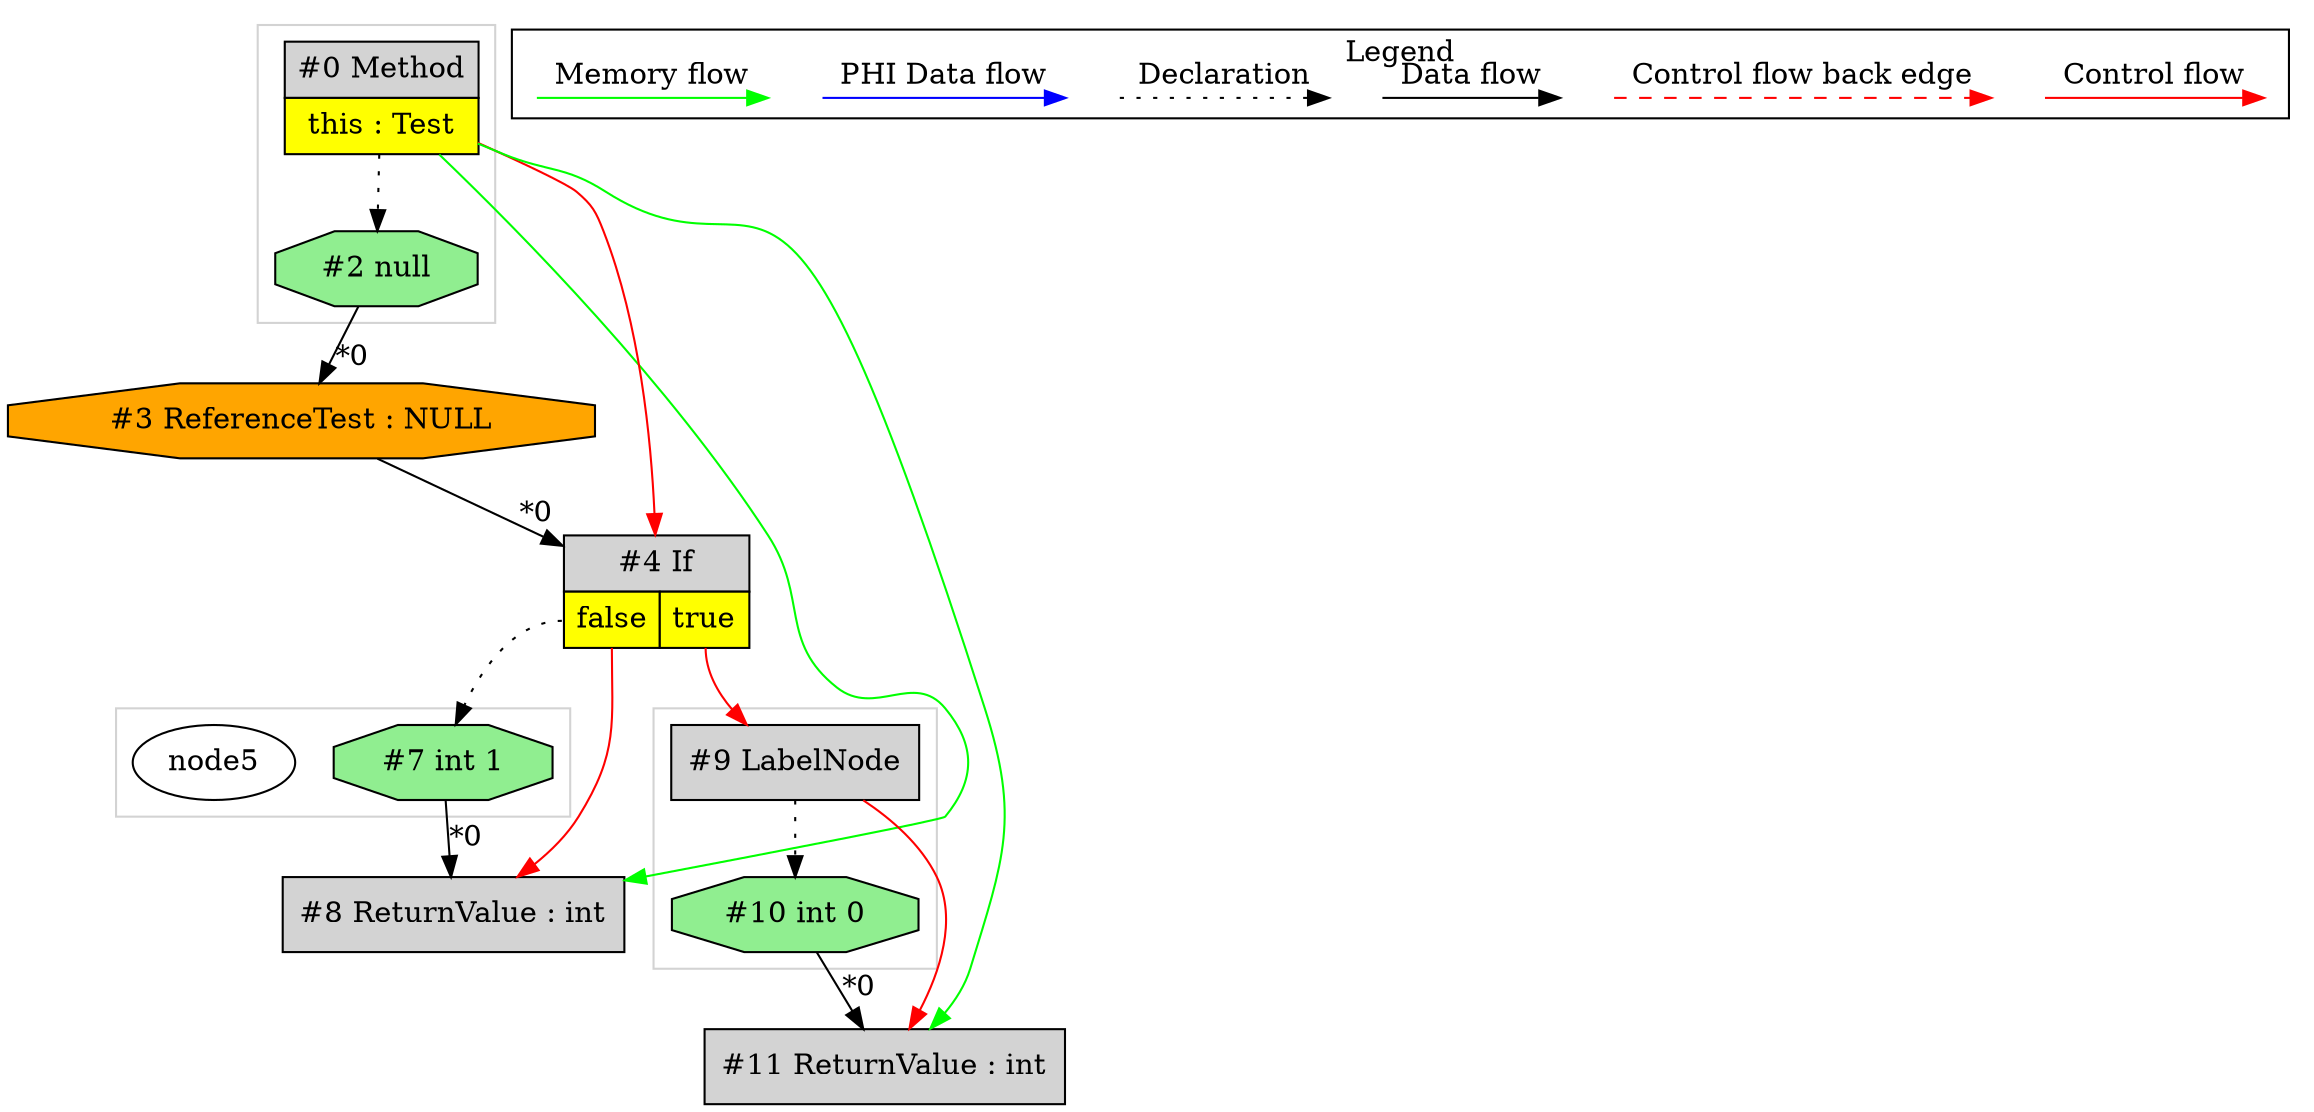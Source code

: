 digraph {
 ordering="in";
 node0[margin="0", label=<<table border="0" cellborder="1" cellspacing="0" cellpadding="5"><tr><td colspan="1">#0 Method</td></tr><tr><td port="prj1" bgcolor="yellow">this : Test</td></tr></table>>,shape=none, fillcolor=lightgrey, style=filled];
 node8[label="#8 ReturnValue : int",shape=box, fillcolor=lightgrey, style=filled];
 node7 -> node8[headlabel="*0", labeldistance=2];
 node4:prj5 -> node8[labeldistance=2, color=red, fontcolor=red];
 node0 -> node8[labeldistance=2, color=green, constraint=false];
 node4[margin="0", label=<<table border="0" cellborder="1" cellspacing="0" cellpadding="5"><tr><td colspan="2">#4 If</td></tr><tr><td port="prj5" bgcolor="yellow">false</td><td port="prj6" bgcolor="yellow">true</td></tr></table>>,shape=none, fillcolor=lightgrey, style=filled];
 node3 -> node4[headlabel="*0", labeldistance=2];
 node0 -> node4[labeldistance=2, color=red, fontcolor=red];
 node3[label="#3 ReferenceTest : NULL",shape=octagon, fillcolor=orange, style=filled];
 node2 -> node3[headlabel="*0", labeldistance=2];
 node2[label="#2 null",shape=octagon, fillcolor=lightgreen, style=filled];
 node0 -> node2[style=dotted];
 node9[label="#9 LabelNode",shape=box, fillcolor=lightgrey, style=filled];
 node4:prj6 -> node9[labeldistance=2, color=red, fontcolor=red];
 node11[label="#11 ReturnValue : int",shape=box, fillcolor=lightgrey, style=filled];
 node10 -> node11[headlabel="*0", labeldistance=2];
 node9 -> node11[labeldistance=2, color=red, fontcolor=red];
 node0 -> node11[labeldistance=2, color=green, constraint=false];
 node10[label="#10 int 0",shape=octagon, fillcolor=lightgreen, style=filled];
 node9 -> node10[style=dotted];
 node7[label="#7 int 1",shape=octagon, fillcolor=lightgreen, style=filled];
 node4:prj5 -> node7[style=dotted];
 subgraph cluster_0 {
  color=lightgray;
  node5;
  node7;
 }
 subgraph cluster_1 {
  color=lightgray;
  node9;
  node10;
 }
 subgraph cluster_2 {
  color=lightgray;
  node0;
  node2;
 }
 subgraph cluster_000 {
  label = "Legend";
  node [shape=point]
  {
   rank=same;
   c0 [style = invis];
   c1 [style = invis];
   c2 [style = invis];
   c3 [style = invis];
   d0 [style = invis];
   d1 [style = invis];
   d2 [style = invis];
   d3 [style = invis];
   d4 [style = invis];
   d5 [style = invis];
   d6 [style = invis];
   d7 [style = invis];
  }
  c0 -> c1 [label="Control flow", style=solid, color=red]
  c2 -> c3 [label="Control flow back edge", style=dashed, color=red]
  d0 -> d1 [label="Data flow"]
  d2 -> d3 [label="Declaration", style=dotted]
  d4 -> d5 [label="PHI Data flow", color=blue]
  d6 -> d7 [label="Memory flow", color=green]
 }

}
